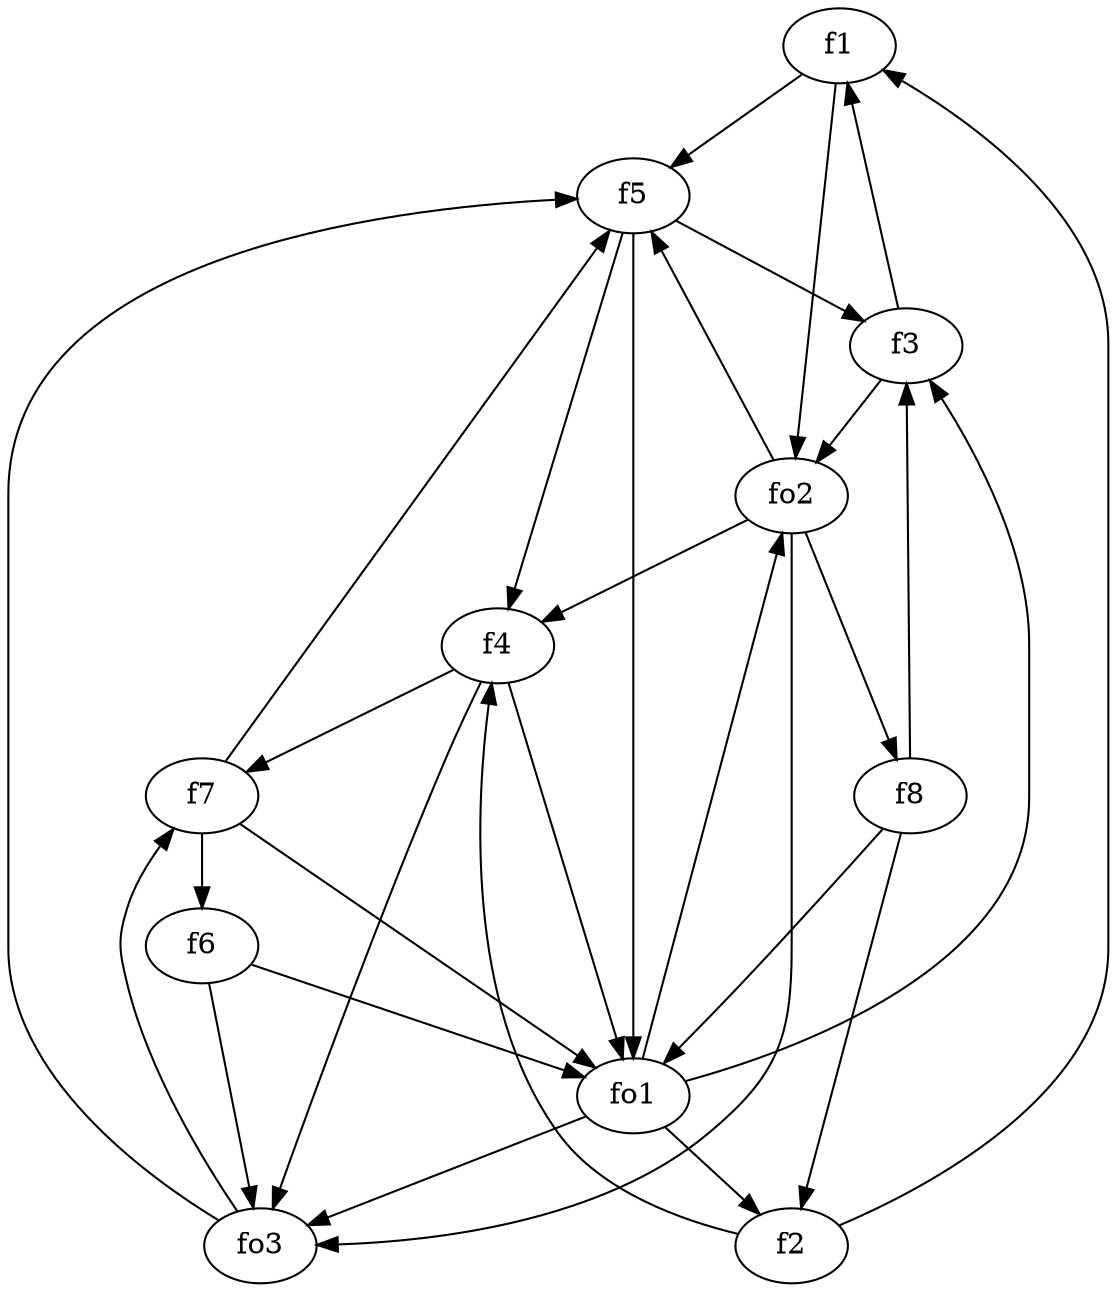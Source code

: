 strict digraph  {
f1;
f2;
f3;
f4;
f5;
f6;
f7;
f8;
fo1;
fo2;
fo3;
f1 -> fo2  [weight=2];
f1 -> f5  [weight=2];
f2 -> f4  [weight=2];
f2 -> f1  [weight=2];
f3 -> fo2  [weight=2];
f3 -> f1  [weight=2];
f4 -> fo1  [weight=2];
f4 -> fo3  [weight=2];
f4 -> f7  [weight=2];
f5 -> f3  [weight=2];
f5 -> fo1  [weight=2];
f5 -> f4  [weight=2];
f6 -> fo1  [weight=2];
f6 -> fo3  [weight=2];
f7 -> f5  [weight=2];
f7 -> fo1  [weight=2];
f7 -> f6  [weight=2];
f8 -> f3  [weight=2];
f8 -> f2  [weight=2];
f8 -> fo1  [weight=2];
fo1 -> f2  [weight=2];
fo1 -> fo3  [weight=2];
fo1 -> fo2  [weight=2];
fo1 -> f3  [weight=2];
fo2 -> f4  [weight=2];
fo2 -> fo3  [weight=2];
fo2 -> f5  [weight=2];
fo2 -> f8  [weight=2];
fo3 -> f7  [weight=2];
fo3 -> f5  [weight=2];
}
